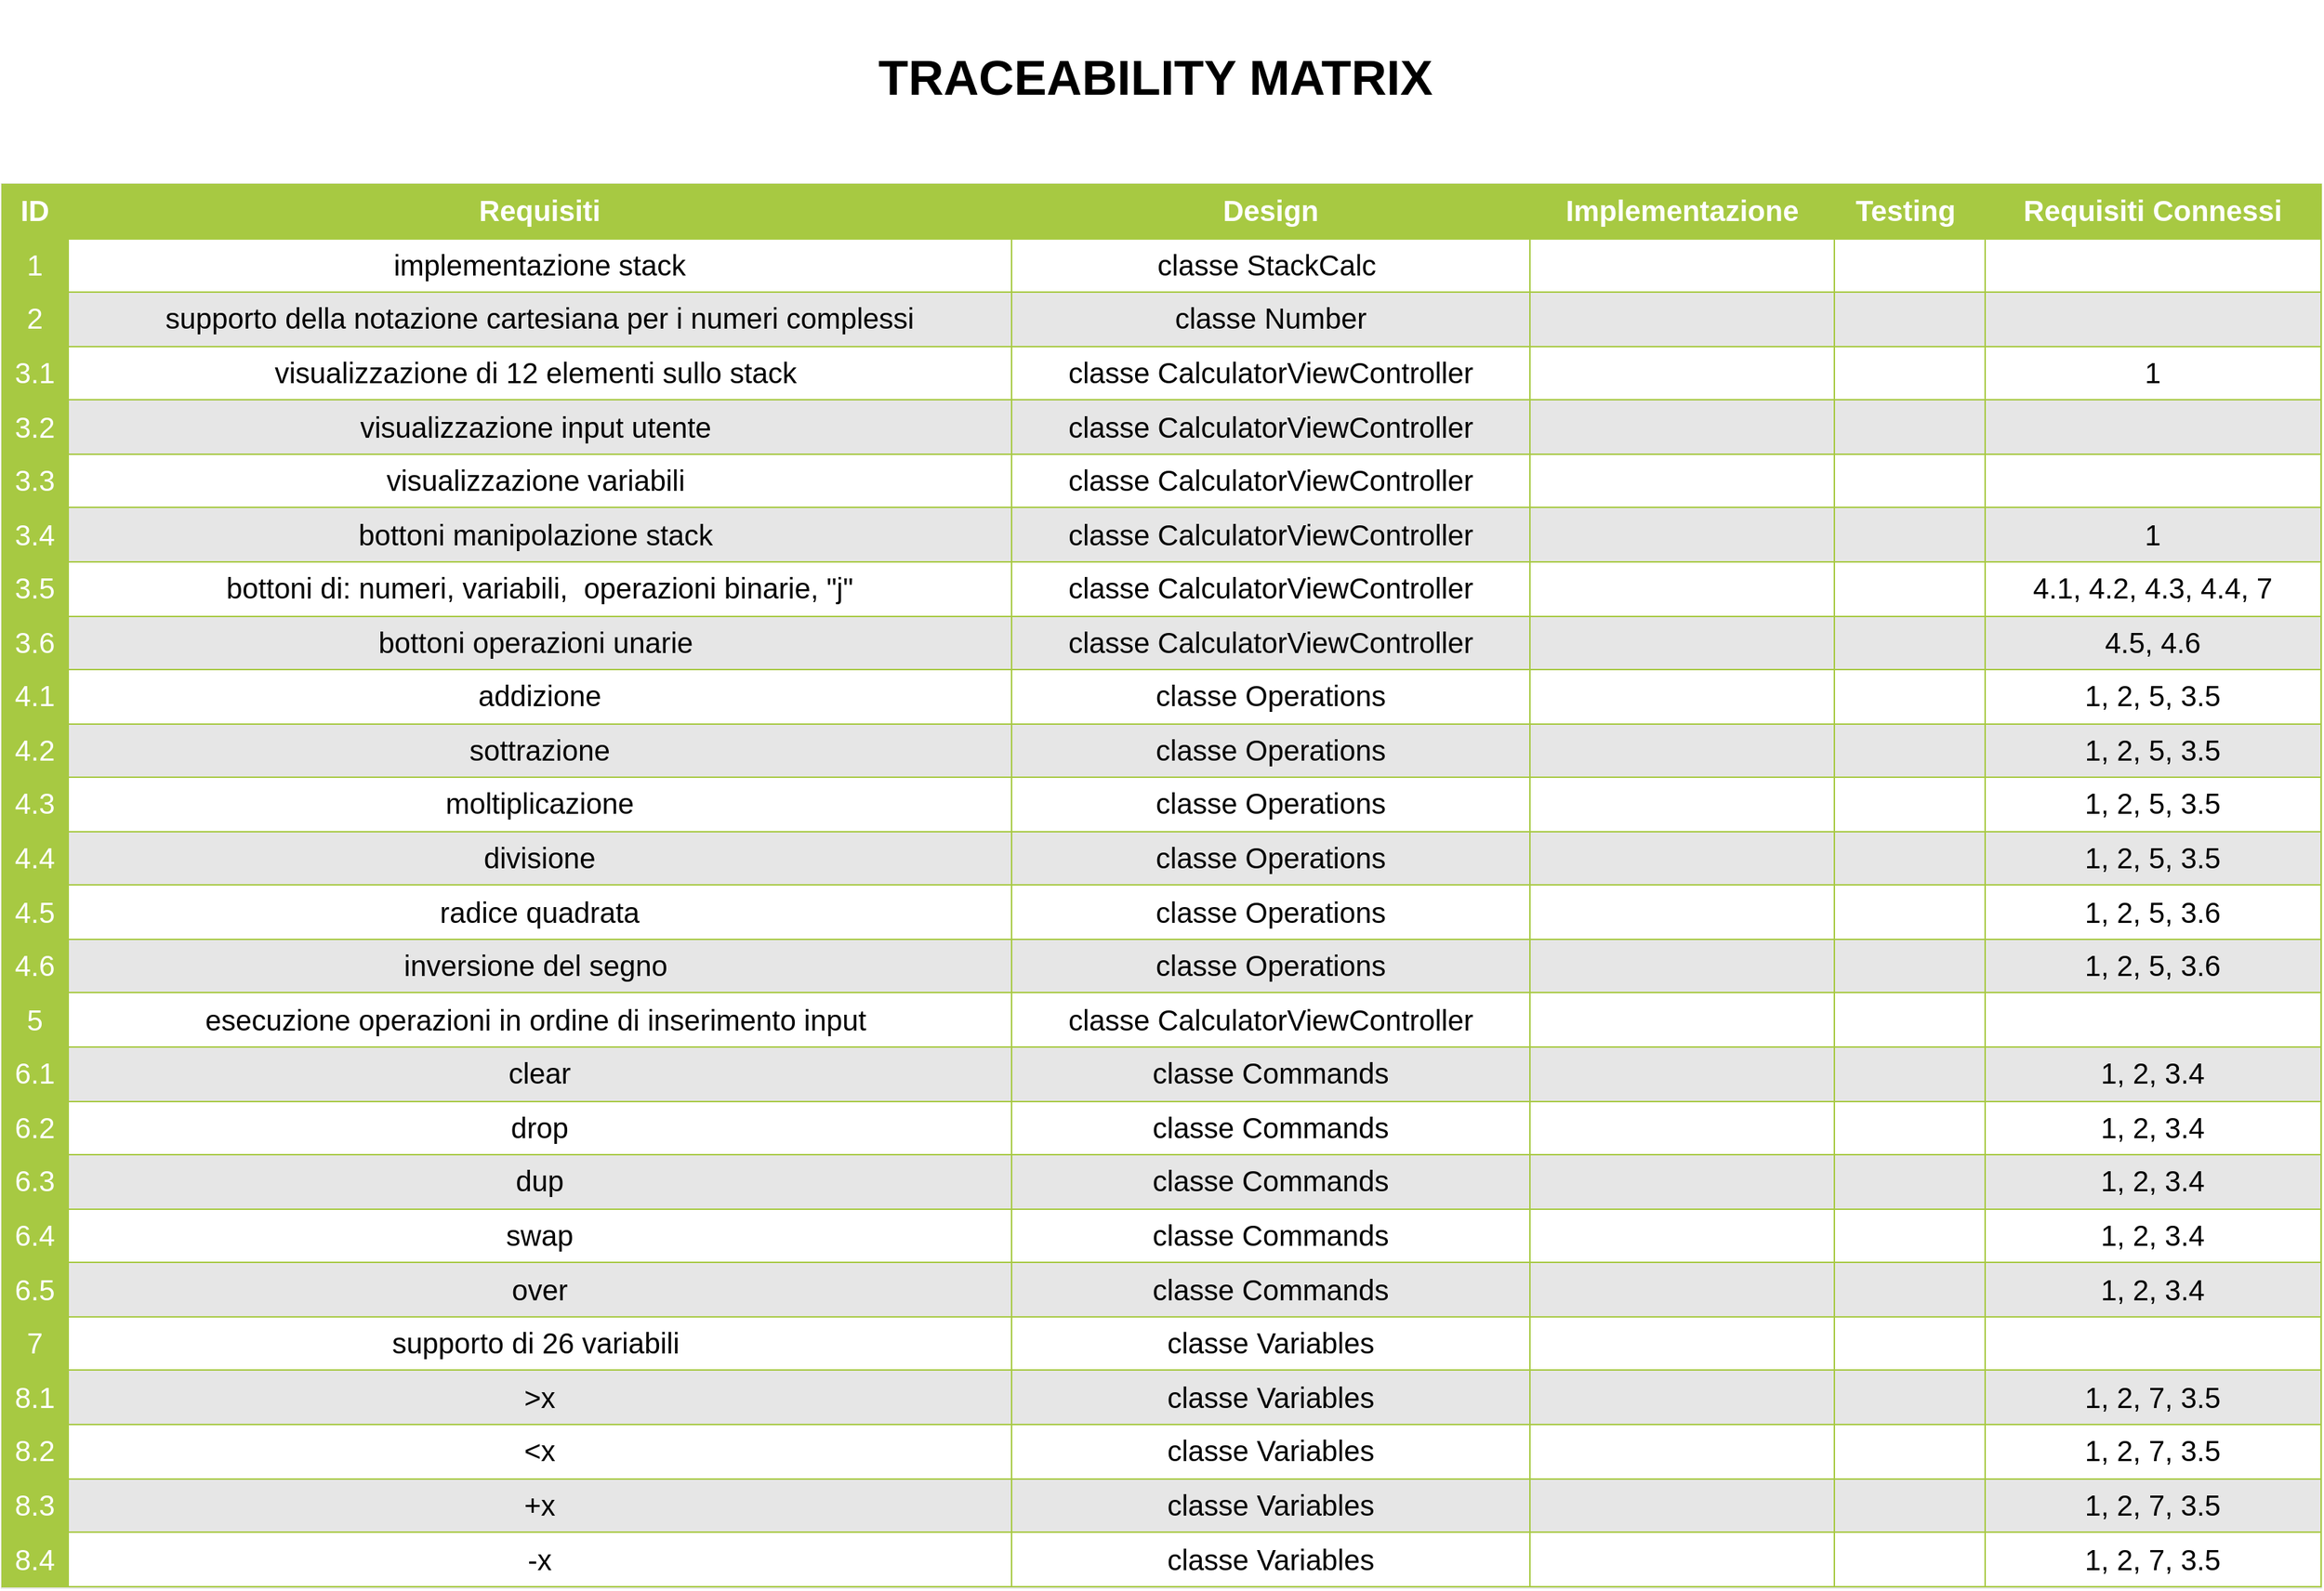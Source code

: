<mxfile version="22.1.5" type="google">
  <diagram id="94qIOTPvQQrvGhQPSMqn" name="Pagina-1">
    <mxGraphModel grid="1" page="1" gridSize="13.779" guides="1" tooltips="1" connect="1" arrows="1" fold="1" pageScale="1.5" pageWidth="1169" pageHeight="826" background="none" math="0" shadow="0">
      <root>
        <mxCell id="0" style=";html=1;" />
        <mxCell id="1" style=";html=1;" parent="0" />
        <mxCell id="1516e18e63f93b96-1" value="&lt;table style=&quot;width: 100%; height: 100%; border-collapse: collapse; font-size: 20px; background-color: rgb(255, 255, 255); border: 1px solid rgb(167, 201, 66);&quot; cellpadding=&quot;4&quot; width=&quot;100%&quot; border=&quot;1&quot;&gt;&lt;tbody style=&quot;font-size: 20px;&quot;&gt;&lt;tr style=&quot;background-color: rgb(167, 201, 66); color: rgb(255, 255, 255); font-size: 20px;&quot;&gt;&lt;th border=&quot;1&quot; style=&quot;font-size: 20px; border: 1px solid rgb(167, 201, 66); border-collapse: collapse;&quot;&gt;ID&lt;/th&gt;&lt;td style=&quot;border: 1px solid rgb(167, 201, 66); border-collapse: collapse;&quot; border=&quot;1&quot;&gt;&lt;b&gt;Requisiti&lt;/b&gt;&lt;/td&gt;&lt;th border=&quot;1&quot; style=&quot;font-size: 20px; border: 1px solid rgb(167, 201, 66); border-collapse: collapse;&quot;&gt;Design&lt;/th&gt;&lt;td style=&quot;border: 1px solid rgb(167, 201, 66); border-collapse: collapse;&quot; border=&quot;1&quot;&gt;&lt;b&gt;Implementazione&lt;/b&gt;&lt;/td&gt;&lt;th border=&quot;1&quot; style=&quot;font-size: 20px; border: 1px solid rgb(167, 201, 66); border-collapse: collapse;&quot;&gt;Testing&amp;nbsp;&lt;/th&gt;&lt;td&gt;&lt;b&gt;Requisiti Connessi&lt;/b&gt;&lt;/td&gt;&lt;/tr&gt;&lt;tr style=&quot;font-size: 20px;&quot;&gt;&lt;td border=&quot;1&quot; style=&quot;background-color: rgb(167, 201, 66); color: rgb(255, 255, 255); font-size: 20px; border: 1px solid rgb(167, 201, 66); border-collapse: collapse;&quot;&gt;1&lt;/td&gt;&lt;td style=&quot;border: 1px solid rgb(167, 201, 66); border-collapse: collapse;&quot; border=&quot;1&quot;&gt;implementazione stack&lt;/td&gt;&lt;td border=&quot;1&quot; style=&quot;font-size: 20px; border: 1px solid rgb(167, 201, 66); border-collapse: collapse;&quot;&gt;classe StackCalc&amp;nbsp;&lt;/td&gt;&lt;td style=&quot;border: 1px solid rgb(167, 201, 66); border-collapse: collapse;&quot; border=&quot;1&quot;&gt;&lt;br&gt;&lt;/td&gt;&lt;td border=&quot;1&quot; style=&quot;font-size: 20px; border: 1px solid rgb(167, 201, 66); border-collapse: collapse;&quot;&gt;&lt;br style=&quot;font-size: 20px;&quot;&gt;&lt;/td&gt;&lt;td style=&quot;border: 1px solid rgb(167, 201, 66); border-collapse: collapse;&quot; border=&quot;1&quot;&gt;&lt;br&gt;&lt;/td&gt;&lt;/tr&gt;&lt;tr style=&quot;background-color: rgb(234, 242, 211); font-size: 20px;&quot;&gt;&lt;td border=&quot;1&quot; style=&quot;background-color: rgb(167, 201, 66); color: rgb(255, 255, 255); font-size: 20px; border: 1px solid rgb(167, 201, 66); border-collapse: collapse;&quot;&gt;2&lt;/td&gt;&lt;td border=&quot;1&quot; style=&quot;background-color: rgb(230, 230, 230); border: 1px solid rgb(167, 201, 66); border-collapse: collapse;&quot;&gt;supporto della notazione cartesiana per i numeri complessi&lt;/td&gt;&lt;td border=&quot;1&quot; style=&quot;font-size: 20px; background-color: rgb(230, 230, 230); border: 1px solid rgb(167, 201, 66); border-collapse: collapse;&quot;&gt;classe Number&lt;/td&gt;&lt;td style=&quot;border: 1px solid rgb(167, 201, 66); border-collapse: collapse; background-color: rgb(230, 230, 230);&quot; border=&quot;1&quot;&gt;&lt;br&gt;&lt;/td&gt;&lt;td border=&quot;1&quot; style=&quot;font-size: 20px; background-color: rgb(230, 230, 230); border: 1px solid rgb(167, 201, 66); border-collapse: collapse;&quot;&gt;&lt;br style=&quot;font-size: 20px;&quot;&gt;&lt;/td&gt;&lt;td style=&quot;background-color: rgb(230, 230, 230); border: 1px solid rgb(167, 201, 66); border-collapse: collapse;&quot; border=&quot;1&quot;&gt;&lt;br&gt;&lt;/td&gt;&lt;/tr&gt;&lt;tr style=&quot;font-size: 20px;&quot;&gt;&lt;td border=&quot;1&quot; style=&quot;background-color: rgb(167, 201, 66); color: rgb(255, 255, 255); font-size: 20px; border: 1px solid rgb(167, 201, 66); border-collapse: collapse;&quot;&gt;3.1&lt;/td&gt;&lt;td style=&quot;border: 1px solid rgb(167, 201, 66); border-collapse: collapse;&quot; border=&quot;1&quot;&gt;visualizzazione di 12 elementi sullo stack&amp;nbsp;&lt;/td&gt;&lt;td border=&quot;1&quot; style=&quot;font-size: 20px; border: 1px solid rgb(167, 201, 66); border-collapse: collapse;&quot;&gt;classe CalculatorViewController&lt;/td&gt;&lt;td style=&quot;border: 1px solid rgb(167, 201, 66); border-collapse: collapse;&quot; border=&quot;1&quot;&gt;&lt;br&gt;&lt;/td&gt;&lt;td border=&quot;1&quot; style=&quot;font-size: 20px; border: 1px solid rgb(167, 201, 66); border-collapse: collapse;&quot;&gt;&lt;br style=&quot;font-size: 20px;&quot;&gt;&lt;/td&gt;&lt;td style=&quot;border: 1px solid rgb(167, 201, 66); border-collapse: collapse;&quot; border=&quot;1&quot;&gt;1&lt;/td&gt;&lt;/tr&gt;&lt;tr style=&quot;background-color: rgb(234, 242, 211); font-size: 20px;&quot;&gt;&lt;td border=&quot;1&quot; style=&quot;background-color: rgb(167, 201, 66); color: rgb(255, 255, 255); font-size: 20px; border: 1px solid rgb(167, 201, 66); border-collapse: collapse;&quot;&gt;3.2&lt;/td&gt;&lt;td border=&quot;1&quot; style=&quot;background-color: rgb(230, 230, 230); border: 1px solid rgb(167, 201, 66); border-collapse: collapse;&quot;&gt;visualizzazione input utente&amp;nbsp;&lt;/td&gt;&lt;td border=&quot;1&quot; style=&quot;font-size: 20px; background-color: rgb(230, 230, 230); border: 1px solid rgb(167, 201, 66); border-collapse: collapse;&quot;&gt;classe CalculatorViewController&lt;/td&gt;&lt;td border=&quot;1&quot; style=&quot;background-color: rgb(230, 230, 230); border: 1px solid rgb(167, 201, 66); border-collapse: collapse;&quot;&gt;&lt;br&gt;&lt;/td&gt;&lt;td border=&quot;1&quot; style=&quot;font-size: 20px; background-color: rgb(230, 230, 230); border: 1px solid rgb(167, 201, 66); border-collapse: collapse;&quot;&gt;&lt;br style=&quot;font-size: 20px;&quot;&gt;&lt;/td&gt;&lt;td style=&quot;background-color: rgb(230, 230, 230); border: 1px solid rgb(167, 201, 66); border-collapse: collapse;&quot; border=&quot;1&quot;&gt;&lt;br&gt;&lt;/td&gt;&lt;/tr&gt;&lt;tr&gt;&lt;td border=&quot;1&quot; style=&quot;background-color: rgb(167, 201, 66); border: 1px solid rgb(167, 201, 66); border-collapse: collapse;&quot;&gt;&lt;font color=&quot;#ffffff&quot;&gt;3.3&lt;/font&gt;&lt;/td&gt;&lt;td style=&quot;border: 1px solid rgb(167, 201, 66); border-collapse: collapse;&quot; border=&quot;1&quot;&gt;visualizzazione variabili&amp;nbsp;&lt;/td&gt;&lt;td style=&quot;border: 1px solid rgb(167, 201, 66); border-collapse: collapse;&quot; border=&quot;1&quot;&gt;classe CalculatorViewController&lt;/td&gt;&lt;td style=&quot;border: 1px solid rgb(167, 201, 66); border-collapse: collapse;&quot; border=&quot;1&quot;&gt;&lt;br&gt;&lt;/td&gt;&lt;td style=&quot;border: 1px solid rgb(167, 201, 66); border-collapse: collapse;&quot; border=&quot;1&quot;&gt;&lt;br&gt;&lt;/td&gt;&lt;td style=&quot;border: 1px solid rgb(167, 201, 66); border-collapse: collapse;&quot; border=&quot;1&quot;&gt;&lt;br&gt;&lt;/td&gt;&lt;/tr&gt;&lt;tr&gt;&lt;td border=&quot;1&quot; style=&quot;background-color: rgb(167, 201, 66); border: 1px solid rgb(167, 201, 66); border-collapse: collapse;&quot;&gt;&lt;font color=&quot;#ffffff&quot;&gt;3.4&lt;/font&gt;&lt;/td&gt;&lt;td style=&quot;border: 1px solid rgb(167, 201, 66); border-collapse: collapse; background-color: rgb(230, 230, 230);&quot; border=&quot;1&quot;&gt;bottoni manipolazione stack&amp;nbsp;&lt;/td&gt;&lt;td style=&quot;border: 1px solid rgb(167, 201, 66); border-collapse: collapse; background-color: rgb(230, 230, 230);&quot; border=&quot;1&quot;&gt;classe CalculatorViewController&lt;/td&gt;&lt;td style=&quot;border: 1px solid rgb(167, 201, 66); border-collapse: collapse; background-color: rgb(230, 230, 230);&quot; border=&quot;1&quot;&gt;&lt;br&gt;&lt;/td&gt;&lt;td style=&quot;border: 1px solid rgb(167, 201, 66); border-collapse: collapse; background-color: rgb(230, 230, 230);&quot; border=&quot;1&quot;&gt;&lt;br&gt;&lt;/td&gt;&lt;td style=&quot;background-color: rgb(230, 230, 230); border: 1px solid rgb(167, 201, 66); border-collapse: collapse;&quot; border=&quot;1&quot;&gt;1&lt;/td&gt;&lt;/tr&gt;&lt;tr&gt;&lt;td border=&quot;1&quot; style=&quot;background-color: rgb(167, 201, 66); border: 1px solid rgb(167, 201, 66); border-collapse: collapse;&quot;&gt;&lt;font color=&quot;#ffffff&quot;&gt;3.5&lt;/font&gt;&lt;/td&gt;&lt;td style=&quot;border: 1px solid rgb(167, 201, 66); border-collapse: collapse;&quot; border=&quot;1&quot;&gt;bottoni di: numeri, variabili,&amp;nbsp; operazioni binarie, &quot;j&quot;&lt;/td&gt;&lt;td style=&quot;border: 1px solid rgb(167, 201, 66); border-collapse: collapse;&quot; border=&quot;1&quot;&gt;classe CalculatorViewController&lt;br&gt;&lt;/td&gt;&lt;td style=&quot;border: 1px solid rgb(167, 201, 66); border-collapse: collapse;&quot; border=&quot;1&quot;&gt;&lt;br&gt;&lt;/td&gt;&lt;td style=&quot;border: 1px solid rgb(167, 201, 66); border-collapse: collapse;&quot; border=&quot;1&quot;&gt;&lt;br&gt;&lt;/td&gt;&lt;td style=&quot;border: 1px solid rgb(167, 201, 66); border-collapse: collapse;&quot; border=&quot;1&quot;&gt;4.1, 4.2, 4.3, 4.4, 7&lt;/td&gt;&lt;/tr&gt;&lt;tr&gt;&lt;td border=&quot;1&quot; style=&quot;background-color: rgb(167, 201, 66); border: 1px solid rgb(167, 201, 66); border-collapse: collapse;&quot;&gt;&lt;font color=&quot;#ffffff&quot;&gt;3.6&lt;/font&gt;&lt;/td&gt;&lt;td style=&quot;border: 1px solid rgb(167, 201, 66); border-collapse: collapse; background-color: rgb(230, 230, 230);&quot; border=&quot;1&quot;&gt;bottoni operazioni unarie&amp;nbsp;&lt;/td&gt;&lt;td style=&quot;border: 1px solid rgb(167, 201, 66); border-collapse: collapse; background-color: rgb(230, 230, 230);&quot; border=&quot;1&quot;&gt;classe CalculatorViewController&lt;br&gt;&lt;/td&gt;&lt;td style=&quot;border: 1px solid rgb(167, 201, 66); border-collapse: collapse; background-color: rgb(230, 230, 230);&quot; border=&quot;1&quot;&gt;&lt;br&gt;&lt;/td&gt;&lt;td style=&quot;border: 1px solid rgb(167, 201, 66); border-collapse: collapse; background-color: rgb(230, 230, 230);&quot; border=&quot;1&quot;&gt;&lt;br&gt;&lt;/td&gt;&lt;td style=&quot;background-color: rgb(230, 230, 230); border: 1px solid rgb(167, 201, 66); border-collapse: collapse;&quot; border=&quot;1&quot;&gt;4.5, 4.6&lt;/td&gt;&lt;/tr&gt;&lt;tr style=&quot;font-size: 20px;&quot;&gt;&lt;td border=&quot;1&quot; style=&quot;background-color: rgb(167, 201, 66); color: rgb(255, 255, 255); font-size: 20px; border: 1px solid rgb(167, 201, 66); border-collapse: collapse;&quot;&gt;4.1&lt;/td&gt;&lt;td style=&quot;border: 1px solid rgb(167, 201, 66); border-collapse: collapse;&quot; border=&quot;1&quot;&gt;addizione&lt;/td&gt;&lt;td border=&quot;1&quot; style=&quot;font-size: 20px; border: 1px solid rgb(167, 201, 66); border-collapse: collapse;&quot;&gt;classe Operations&lt;/td&gt;&lt;td style=&quot;border: 1px solid rgb(167, 201, 66); border-collapse: collapse;&quot; border=&quot;1&quot;&gt;&lt;br&gt;&lt;/td&gt;&lt;td border=&quot;1&quot; style=&quot;font-size: 20px; border: 1px solid rgb(167, 201, 66); border-collapse: collapse;&quot;&gt;&lt;br style=&quot;font-size: 20px;&quot;&gt;&lt;/td&gt;&lt;td style=&quot;border: 1px solid rgb(167, 201, 66); border-collapse: collapse;&quot; border=&quot;1&quot;&gt;1, 2, 5, 3.5&lt;/td&gt;&lt;/tr&gt;&lt;tr&gt;&lt;td border=&quot;1&quot; style=&quot;background-color: rgb(167, 201, 66); border-collapse: collapse; border: 1px solid rgb(167, 201, 66);&quot;&gt;&lt;font color=&quot;#ffffff&quot;&gt;4.2&lt;/font&gt;&lt;/td&gt;&lt;td border=&quot;1&quot; style=&quot;background-color: rgb(230, 230, 230); border-collapse: collapse; border: 1px solid rgb(167, 201, 66);&quot;&gt;sottrazione&lt;/td&gt;&lt;td border=&quot;1&quot; style=&quot;background-color: rgb(230, 230, 230); border-collapse: collapse; border: 1px solid rgb(167, 201, 66);&quot;&gt;classe Operations&lt;br&gt;&lt;/td&gt;&lt;td border=&quot;1&quot; style=&quot;background-color: rgb(230, 230, 230); border: 1px solid rgb(167, 201, 66); border-collapse: collapse;&quot;&gt;&lt;br&gt;&lt;/td&gt;&lt;td border=&quot;1&quot; style=&quot;background-color: rgb(230, 230, 230); border: 1px solid rgb(167, 201, 66); border-collapse: collapse;&quot;&gt;&lt;br&gt;&lt;/td&gt;&lt;td style=&quot;background-color: rgb(230, 230, 230); border: 1px solid rgb(167, 201, 66); border-collapse: collapse;&quot; border=&quot;1&quot;&gt;1, 2, 5, 3.5&lt;br&gt;&lt;/td&gt;&lt;/tr&gt;&lt;tr&gt;&lt;td border=&quot;1&quot; style=&quot;background-color: rgb(167, 201, 66); border: 1px solid rgb(167, 201, 66); border-collapse: collapse;&quot;&gt;&lt;font color=&quot;#ffffff&quot;&gt;4.3&lt;/font&gt;&lt;/td&gt;&lt;td style=&quot;border: 1px solid rgb(167, 201, 66); border-collapse: collapse;&quot; border=&quot;1&quot;&gt;moltiplicazione&lt;/td&gt;&lt;td style=&quot;border: 1px solid rgb(167, 201, 66); border-collapse: collapse;&quot; border=&quot;1&quot;&gt;classe Operations&lt;br&gt;&lt;/td&gt;&lt;td style=&quot;border: 1px solid rgb(167, 201, 66); border-collapse: collapse;&quot; border=&quot;1&quot;&gt;&lt;br&gt;&lt;/td&gt;&lt;td style=&quot;border: 1px solid rgb(167, 201, 66); border-collapse: collapse;&quot; border=&quot;1&quot;&gt;&lt;br&gt;&lt;/td&gt;&lt;td style=&quot;border: 1px solid rgb(167, 201, 66); border-collapse: collapse;&quot; border=&quot;1&quot;&gt;1, 2, 5, 3.5&lt;br&gt;&lt;/td&gt;&lt;/tr&gt;&lt;tr&gt;&lt;td border=&quot;1&quot; style=&quot;background-color: rgb(167, 201, 66); border: 1px solid rgb(167, 201, 66); border-collapse: collapse;&quot;&gt;&lt;font color=&quot;#ffffff&quot;&gt;4.4&lt;/font&gt;&lt;/td&gt;&lt;td border=&quot;1&quot; style=&quot;background-color: rgb(230, 230, 230); border: 1px solid rgb(167, 201, 66); border-collapse: collapse;&quot;&gt;divisione&lt;/td&gt;&lt;td border=&quot;1&quot; style=&quot;background-color: rgb(230, 230, 230); border: 1px solid rgb(167, 201, 66); border-collapse: collapse;&quot;&gt;classe Operations&lt;br&gt;&lt;/td&gt;&lt;td border=&quot;1&quot; style=&quot;background-color: rgb(230, 230, 230); border: 1px solid rgb(167, 201, 66); border-collapse: collapse;&quot;&gt;&lt;br&gt;&lt;/td&gt;&lt;td border=&quot;1&quot; style=&quot;background-color: rgb(230, 230, 230); border: 1px solid rgb(167, 201, 66); border-collapse: collapse;&quot;&gt;&lt;br&gt;&lt;/td&gt;&lt;td style=&quot;background-color: rgb(230, 230, 230); border: 1px solid rgb(167, 201, 66); border-collapse: collapse;&quot; border=&quot;1&quot;&gt;1, 2, 5, 3.5&lt;br&gt;&lt;/td&gt;&lt;/tr&gt;&lt;tr&gt;&lt;td border=&quot;1&quot; style=&quot;background-color: rgb(167, 201, 66); border: 1px solid rgb(167, 201, 66); border-collapse: collapse;&quot;&gt;&lt;font color=&quot;#ffffff&quot;&gt;4.5&lt;/font&gt;&lt;/td&gt;&lt;td style=&quot;border: 1px solid rgb(167, 201, 66); border-collapse: collapse;&quot; border=&quot;1&quot;&gt;radice quadrata&lt;/td&gt;&lt;td style=&quot;border: 1px solid rgb(167, 201, 66); border-collapse: collapse;&quot; border=&quot;1&quot;&gt;classe Operations&lt;br&gt;&lt;/td&gt;&lt;td style=&quot;border: 1px solid rgb(167, 201, 66); border-collapse: collapse;&quot; border=&quot;1&quot;&gt;&lt;br&gt;&lt;/td&gt;&lt;td style=&quot;border: 1px solid rgb(167, 201, 66); border-collapse: collapse;&quot; border=&quot;1&quot;&gt;&lt;br&gt;&lt;/td&gt;&lt;td style=&quot;border: 1px solid rgb(167, 201, 66); border-collapse: collapse;&quot; border=&quot;1&quot;&gt;1, 2, 5, 3.6&lt;br&gt;&lt;/td&gt;&lt;/tr&gt;&lt;tr&gt;&lt;td border=&quot;1&quot; style=&quot;background-color: rgb(167, 201, 66); border: 1px solid rgb(167, 201, 66); border-collapse: collapse;&quot;&gt;&lt;font color=&quot;#ffffff&quot;&gt;4.6&lt;/font&gt;&lt;/td&gt;&lt;td border=&quot;1&quot; style=&quot;background-color: rgb(230, 230, 230); border: 1px solid rgb(167, 201, 66); border-collapse: collapse;&quot;&gt;inversione del segno&amp;nbsp;&lt;/td&gt;&lt;td border=&quot;1&quot; style=&quot;background-color: rgb(230, 230, 230); border: 1px solid rgb(167, 201, 66); border-collapse: collapse;&quot;&gt;classe Operations&lt;br&gt;&lt;/td&gt;&lt;td border=&quot;1&quot; style=&quot;background-color: rgb(230, 230, 230); border: 1px solid rgb(167, 201, 66); border-collapse: collapse;&quot;&gt;&lt;br&gt;&lt;/td&gt;&lt;td border=&quot;1&quot; style=&quot;background-color: rgb(230, 230, 230); border: 1px solid rgb(167, 201, 66); border-collapse: collapse;&quot;&gt;&lt;br&gt;&lt;/td&gt;&lt;td style=&quot;background-color: rgb(230, 230, 230); border: 1px solid rgb(167, 201, 66); border-collapse: collapse;&quot; border=&quot;1&quot;&gt;1, 2, 5, 3.6&lt;br&gt;&lt;/td&gt;&lt;/tr&gt;&lt;tr&gt;&lt;td border=&quot;1&quot; style=&quot;background-color: rgb(167, 201, 66); border: 1px solid rgb(167, 201, 66); border-collapse: collapse;&quot;&gt;&lt;font color=&quot;#ffffff&quot;&gt;5&lt;/font&gt;&lt;/td&gt;&lt;td style=&quot;border: 1px solid rgb(167, 201, 66); border-collapse: collapse;&quot; border=&quot;1&quot;&gt;esecuzione operazioni in ordine di inserimento input&amp;nbsp;&lt;/td&gt;&lt;td style=&quot;border: 1px solid rgb(167, 201, 66); border-collapse: collapse;&quot; border=&quot;1&quot;&gt;classe CalculatorViewController&lt;br&gt;&lt;/td&gt;&lt;td style=&quot;border: 1px solid rgb(167, 201, 66); border-collapse: collapse;&quot; border=&quot;1&quot;&gt;&lt;br&gt;&lt;/td&gt;&lt;td style=&quot;border: 1px solid rgb(167, 201, 66); border-collapse: collapse;&quot; border=&quot;1&quot;&gt;&lt;br&gt;&lt;/td&gt;&lt;td style=&quot;border: 1px solid rgb(167, 201, 66); border-collapse: collapse;&quot; border=&quot;1&quot;&gt;&lt;br&gt;&lt;/td&gt;&lt;/tr&gt;&lt;tr style=&quot;background-color: rgb(234, 242, 211); font-size: 20px;&quot;&gt;&lt;td border=&quot;1&quot; style=&quot;background-color: rgb(167, 201, 66); color: rgb(255, 255, 255); font-size: 20px; border: 1px solid rgb(167, 201, 66); border-collapse: collapse;&quot;&gt;6.1&lt;/td&gt;&lt;td border=&quot;1&quot; style=&quot;background-color: rgb(230, 230, 230); border: 1px solid rgb(167, 201, 66); border-collapse: collapse;&quot;&gt;clear&lt;/td&gt;&lt;td border=&quot;1&quot; style=&quot;font-size: 20px; background-color: rgb(230, 230, 230); border: 1px solid rgb(167, 201, 66); border-collapse: collapse;&quot;&gt;classe Commands&lt;br style=&quot;font-size: 20px;&quot;&gt;&lt;/td&gt;&lt;td border=&quot;1&quot; style=&quot;background-color: rgb(230, 230, 230); border: 1px solid rgb(167, 201, 66); border-collapse: collapse;&quot;&gt;&lt;br&gt;&lt;/td&gt;&lt;td border=&quot;1&quot; style=&quot;font-size: 20px; background-color: rgb(230, 230, 230); border: 1px solid rgb(167, 201, 66); border-collapse: collapse;&quot;&gt;&lt;br style=&quot;font-size: 20px;&quot;&gt;&lt;/td&gt;&lt;td style=&quot;background-color: rgb(230, 230, 230); border: 1px solid rgb(167, 201, 66); border-collapse: collapse;&quot; border=&quot;1&quot;&gt;1, 2, 3.4&lt;br&gt;&lt;/td&gt;&lt;/tr&gt;&lt;tr&gt;&lt;td border=&quot;1&quot; style=&quot;background-color: rgb(167, 201, 66); border: 1px solid rgb(167, 201, 66); border-collapse: collapse;&quot;&gt;&lt;font color=&quot;#ffffff&quot;&gt;6.2&lt;/font&gt;&lt;/td&gt;&lt;td border=&quot;1&quot; style=&quot;background-color: rgb(255, 255, 255); border: 1px solid rgb(167, 201, 66); border-collapse: collapse;&quot;&gt;drop&lt;/td&gt;&lt;td border=&quot;1&quot; style=&quot;background-color: rgb(255, 255, 255); border: 1px solid rgb(167, 201, 66); border-collapse: collapse;&quot;&gt;classe Commands&lt;br&gt;&lt;/td&gt;&lt;td border=&quot;1&quot; style=&quot;background-color: rgb(255, 255, 255); border: 1px solid rgb(167, 201, 66); border-collapse: collapse;&quot;&gt;&lt;br&gt;&lt;/td&gt;&lt;td style=&quot;border: 1px solid rgb(167, 201, 66); border-collapse: collapse;&quot; border=&quot;1&quot;&gt;&lt;br&gt;&lt;/td&gt;&lt;td style=&quot;border: 1px solid rgb(167, 201, 66); border-collapse: collapse;&quot; border=&quot;1&quot;&gt;1, 2, 3.4&lt;br&gt;&lt;/td&gt;&lt;/tr&gt;&lt;tr&gt;&lt;td border=&quot;1&quot; style=&quot;background-color: rgb(167, 201, 66); border: 1px solid rgb(167, 201, 66); border-collapse: collapse;&quot;&gt;&lt;font color=&quot;#ffffff&quot;&gt;6.3&lt;/font&gt;&lt;/td&gt;&lt;td style=&quot;border-collapse: collapse; border: 1px solid rgb(167, 201, 66); background-color: rgb(230, 230, 230);&quot; border=&quot;1&quot;&gt;dup&lt;/td&gt;&lt;td style=&quot;border: 1px solid rgb(167, 201, 66); border-collapse: collapse; background-color: rgb(230, 230, 230);&quot; border=&quot;1&quot;&gt;classe Commands&lt;br&gt;&lt;/td&gt;&lt;td style=&quot;border: 1px solid rgb(167, 201, 66); border-collapse: collapse; background-color: rgb(230, 230, 230);&quot; border=&quot;1&quot;&gt;&lt;br&gt;&lt;/td&gt;&lt;td style=&quot;border: 1px solid rgb(167, 201, 66); border-collapse: collapse; background-color: rgb(230, 230, 230);&quot; border=&quot;1&quot;&gt;&lt;br&gt;&lt;/td&gt;&lt;td style=&quot;background-color: rgb(230, 230, 230); border: 1px solid rgb(167, 201, 66); border-collapse: collapse;&quot; border=&quot;1&quot;&gt;1, 2, 3.4&lt;br&gt;&lt;/td&gt;&lt;/tr&gt;&lt;tr&gt;&lt;td border=&quot;1&quot; style=&quot;background-color: rgb(167, 201, 66); border: 1px solid rgb(167, 201, 66); border-collapse: collapse;&quot;&gt;&lt;font color=&quot;#ffffff&quot;&gt;6.4&lt;/font&gt;&lt;/td&gt;&lt;td border=&quot;1&quot; style=&quot;background-color: rgb(255, 255, 255); border: 1px solid rgb(167, 201, 66); border-collapse: collapse;&quot;&gt;swap&lt;/td&gt;&lt;td border=&quot;1&quot; style=&quot;background-color: rgb(255, 255, 255); border: 1px solid rgb(167, 201, 66); border-collapse: collapse;&quot;&gt;classe Commands&lt;br&gt;&lt;/td&gt;&lt;td style=&quot;border: 1px solid rgb(167, 201, 66); border-collapse: collapse;&quot; border=&quot;1&quot;&gt;&lt;br&gt;&lt;/td&gt;&lt;td style=&quot;border: 1px solid rgb(167, 201, 66); border-collapse: collapse;&quot; border=&quot;1&quot;&gt;&lt;br&gt;&lt;/td&gt;&lt;td style=&quot;border: 1px solid rgb(167, 201, 66); border-collapse: collapse;&quot; border=&quot;1&quot;&gt;1, 2, 3.4&lt;br&gt;&lt;/td&gt;&lt;/tr&gt;&lt;tr&gt;&lt;td border=&quot;1&quot; style=&quot;background-color: rgb(167, 201, 66); border: 1px solid rgb(167, 201, 66); border-collapse: collapse;&quot;&gt;&lt;font color=&quot;#ffffff&quot;&gt;6.5&lt;/font&gt;&lt;/td&gt;&lt;td style=&quot;border: 1px solid rgb(167, 201, 66); border-collapse: collapse; background-color: rgb(230, 230, 230);&quot; border=&quot;1&quot;&gt;over&lt;/td&gt;&lt;td style=&quot;border: 1px solid rgb(167, 201, 66); border-collapse: collapse; background-color: rgb(230, 230, 230);&quot; border=&quot;1&quot;&gt;classe Commands&lt;br&gt;&lt;/td&gt;&lt;td style=&quot;border: 1px solid rgb(167, 201, 66); border-collapse: collapse; background-color: rgb(230, 230, 230);&quot; border=&quot;1&quot;&gt;&lt;br&gt;&lt;/td&gt;&lt;td style=&quot;border: 1px solid rgb(167, 201, 66); border-collapse: collapse; background-color: rgb(230, 230, 230);&quot; border=&quot;1&quot;&gt;&lt;br&gt;&lt;/td&gt;&lt;td style=&quot;background-color: rgb(230, 230, 230); border: 1px solid rgb(167, 201, 66); border-collapse: collapse;&quot; border=&quot;1&quot;&gt;1, 2, 3.4&lt;br&gt;&lt;/td&gt;&lt;/tr&gt;&lt;tr style=&quot;font-size: 20px;&quot;&gt;&lt;td border=&quot;1&quot; style=&quot;background-color: rgb(167, 201, 66); color: rgb(255, 255, 255); font-size: 20px; border: 1px solid rgb(167, 201, 66); border-collapse: collapse;&quot;&gt;7&lt;/td&gt;&lt;td border=&quot;1&quot; style=&quot;background-color: rgb(255, 255, 255); border: 1px solid rgb(167, 201, 66); border-collapse: collapse;&quot;&gt;supporto di 26 variabili&amp;nbsp;&lt;/td&gt;&lt;td border=&quot;1&quot; style=&quot;font-size: 20px; background-color: rgb(255, 255, 255); border: 1px solid rgb(167, 201, 66); border-collapse: collapse;&quot;&gt;classe Variables&lt;br style=&quot;font-size: 20px;&quot;&gt;&lt;/td&gt;&lt;td style=&quot;border: 1px solid rgb(167, 201, 66); border-collapse: collapse;&quot; border=&quot;1&quot;&gt;&lt;br&gt;&lt;/td&gt;&lt;td border=&quot;1&quot; style=&quot;font-size: 20px; border: 1px solid rgb(167, 201, 66); border-collapse: collapse;&quot;&gt;&lt;br style=&quot;font-size: 20px;&quot;&gt;&lt;/td&gt;&lt;td style=&quot;border: 1px solid rgb(167, 201, 66); border-collapse: collapse;&quot; border=&quot;1&quot;&gt;&lt;br&gt;&lt;/td&gt;&lt;/tr&gt;&lt;tr style=&quot;background-color: rgb(234, 242, 211); font-size: 20px;&quot;&gt;&lt;td border=&quot;1&quot; style=&quot;background-color: rgb(167, 201, 66); color: rgb(255, 255, 255); font-size: 20px; border: 1px solid rgb(167, 201, 66); border-collapse: collapse;&quot;&gt;8.1&lt;/td&gt;&lt;td border=&quot;1&quot; style=&quot;background-color: rgb(230, 230, 230); border: 1px solid rgb(167, 201, 66); border-collapse: collapse;&quot;&gt;&amp;gt;x&lt;/td&gt;&lt;td border=&quot;1&quot; style=&quot;font-size: 20px; background-color: rgb(230, 230, 230); border: 1px solid rgb(167, 201, 66); border-collapse: collapse;&quot;&gt;classe Variables&lt;/td&gt;&lt;td border=&quot;1&quot; style=&quot;background-color: rgb(230, 230, 230); border: 1px solid rgb(167, 201, 66); border-collapse: collapse;&quot;&gt;&lt;br&gt;&lt;/td&gt;&lt;td border=&quot;1&quot; style=&quot;font-size: 20px; background-color: rgb(230, 230, 230); border: 1px solid rgb(167, 201, 66); border-collapse: collapse;&quot;&gt;&lt;br style=&quot;font-size: 20px;&quot;&gt;&lt;/td&gt;&lt;td style=&quot;background-color: rgb(230, 230, 230); border: 1px solid rgb(167, 201, 66); border-collapse: collapse;&quot; border=&quot;1&quot;&gt;1, 2, 7, 3.5&lt;/td&gt;&lt;/tr&gt;&lt;tr style=&quot;font-size: 20px;&quot;&gt;&lt;td border=&quot;1&quot; style=&quot;background-color: rgb(167, 201, 66); color: rgb(255, 255, 255); font-size: 20px; border: 1px solid rgb(167, 201, 66); border-collapse: collapse;&quot;&gt;8.2&lt;/td&gt;&lt;td border=&quot;1&quot; style=&quot;background-color: rgb(255, 255, 255); border: 1px solid rgb(167, 201, 66); border-collapse: collapse;&quot;&gt;&amp;lt;x&lt;/td&gt;&lt;td border=&quot;1&quot; style=&quot;font-size: 20px; background-color: rgb(255, 255, 255); border: 1px solid rgb(167, 201, 66); border-collapse: collapse;&quot;&gt;classe Variables&lt;br style=&quot;font-size: 20px;&quot;&gt;&lt;/td&gt;&lt;td style=&quot;border: 1px solid rgb(167, 201, 66); border-collapse: collapse;&quot; border=&quot;1&quot;&gt;&lt;br&gt;&lt;/td&gt;&lt;td border=&quot;1&quot; style=&quot;font-size: 20px; border: 1px solid rgb(167, 201, 66); border-collapse: collapse;&quot;&gt;&lt;br style=&quot;font-size: 20px;&quot;&gt;&lt;/td&gt;&lt;td style=&quot;border: 1px solid rgb(167, 201, 66); border-collapse: collapse;&quot; border=&quot;1&quot;&gt;1, 2, 7, 3.5&lt;br&gt;&lt;/td&gt;&lt;/tr&gt;&lt;tr style=&quot;background-color: rgb(234, 242, 211); font-size: 20px;&quot;&gt;&lt;td border=&quot;1&quot; style=&quot;background-color: rgb(167, 201, 66); color: rgb(255, 255, 255); font-size: 20px; border: 1px solid rgb(167, 201, 66); border-collapse: collapse;&quot;&gt;8.3&lt;/td&gt;&lt;td border=&quot;1&quot; style=&quot;background-color: rgb(230, 230, 230); border: 1px solid rgb(167, 201, 66); border-collapse: collapse;&quot;&gt;+x&lt;/td&gt;&lt;td border=&quot;1&quot; style=&quot;font-size: 20px; background-color: rgb(230, 230, 230); border: 1px solid rgb(167, 201, 66); border-collapse: collapse;&quot;&gt;classe Variables&lt;br style=&quot;font-size: 20px;&quot;&gt;&lt;/td&gt;&lt;td border=&quot;1&quot; style=&quot;background-color: rgb(230, 230, 230); border: 1px solid rgb(167, 201, 66); border-collapse: collapse;&quot;&gt;&lt;br&gt;&lt;/td&gt;&lt;td border=&quot;1&quot; style=&quot;font-size: 20px; background-color: rgb(230, 230, 230); border: 1px solid rgb(167, 201, 66); border-collapse: collapse;&quot;&gt;&lt;br style=&quot;font-size: 20px;&quot;&gt;&lt;/td&gt;&lt;td style=&quot;background-color: rgb(230, 230, 230); border: 1px solid rgb(167, 201, 66); border-collapse: collapse;&quot; border=&quot;1&quot;&gt;1, 2, 7, 3.5&lt;br&gt;&lt;/td&gt;&lt;/tr&gt;&lt;tr&gt;&lt;td border=&quot;1&quot; style=&quot;background-color: rgb(167, 201, 66); border: 1px solid rgb(167, 201, 66); border-collapse: collapse;&quot;&gt;&lt;font color=&quot;#ffffff&quot;&gt;8.4&lt;/font&gt;&lt;/td&gt;&lt;td border=&quot;1&quot; style=&quot;background-color: rgb(255, 255, 255); border: 1px solid rgb(167, 201, 66); border-collapse: collapse;&quot;&gt;-x&lt;/td&gt;&lt;td border=&quot;1&quot; style=&quot;background-color: rgb(255, 255, 255); border: 1px solid rgb(167, 201, 66); border-collapse: collapse;&quot;&gt;classe Variables&lt;br&gt;&lt;/td&gt;&lt;td style=&quot;border: 1px solid rgb(167, 201, 66); border-collapse: collapse;&quot; border=&quot;1&quot;&gt;&lt;br&gt;&lt;/td&gt;&lt;td style=&quot;border: 1px solid rgb(167, 201, 66); border-collapse: collapse;&quot; border=&quot;1&quot;&gt;&lt;br&gt;&lt;/td&gt;&lt;td&gt;1, 2, 7, 3.5&lt;br&gt;&lt;/td&gt;&lt;/tr&gt;&lt;/tbody&gt;&lt;/table&gt;" style="text;html=1;strokeColor=#E6E6E6;fillColor=#FFFFFF;overflow=fill;rounded=0;shadow=0;fontSize=20;fontColor=#000000;fillStyle=solid;align=center;aspect=fixed;gradientColor=none;perimeterSpacing=0;" vertex="1" parent="1">
          <mxGeometry x="69" y="179.13" width="1615.74" height="978.35" as="geometry" />
        </mxCell>
        <mxCell id="1516e18e63f93b96-3" value="TRACEABILITY MATRIX&amp;nbsp;" style="text;strokeColor=none;fillColor=none;html=1;fontSize=34;fontStyle=1;verticalAlign=middle;align=center;rounded=0;shadow=1;" vertex="1" parent="1">
          <mxGeometry x="445" y="55.12" width="863.39" height="99.66" as="geometry" />
        </mxCell>
      </root>
    </mxGraphModel>
  </diagram>
</mxfile>
